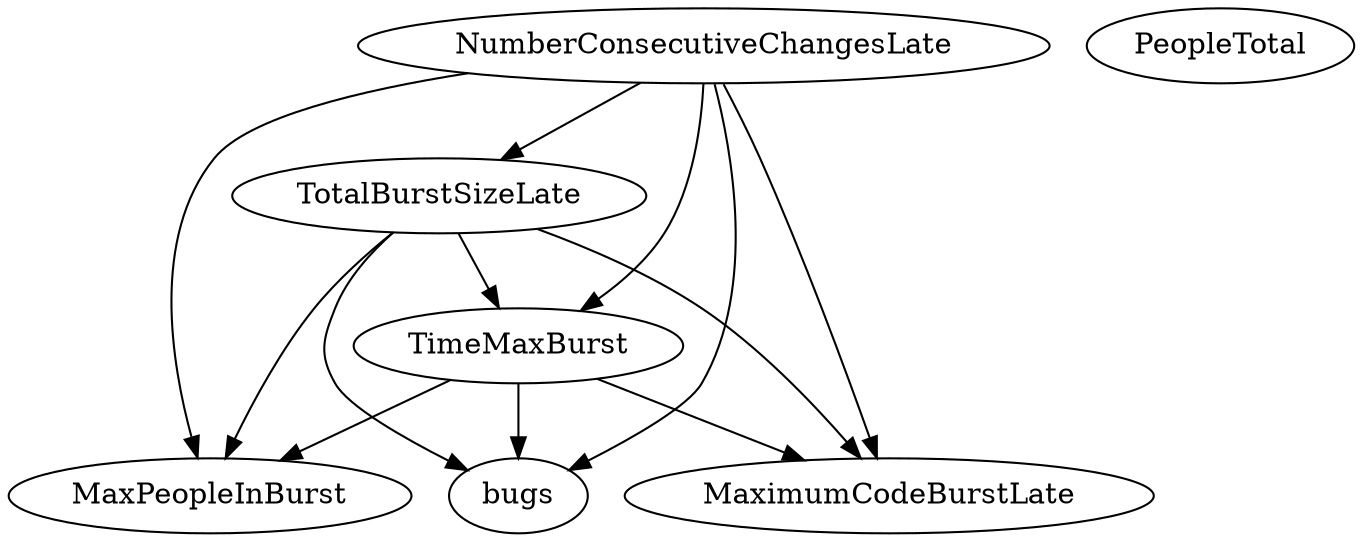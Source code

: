 digraph {
   NumberConsecutiveChangesLate;
   PeopleTotal;
   bugs;
   MaximumCodeBurstLate;
   TotalBurstSizeLate;
   MaxPeopleInBurst;
   TimeMaxBurst;
   NumberConsecutiveChangesLate -> bugs;
   NumberConsecutiveChangesLate -> MaximumCodeBurstLate;
   NumberConsecutiveChangesLate -> TotalBurstSizeLate;
   NumberConsecutiveChangesLate -> MaxPeopleInBurst;
   NumberConsecutiveChangesLate -> TimeMaxBurst;
   TotalBurstSizeLate -> bugs;
   TotalBurstSizeLate -> MaximumCodeBurstLate;
   TotalBurstSizeLate -> MaxPeopleInBurst;
   TotalBurstSizeLate -> TimeMaxBurst;
   TimeMaxBurst -> bugs;
   TimeMaxBurst -> MaximumCodeBurstLate;
   TimeMaxBurst -> MaxPeopleInBurst;
}
